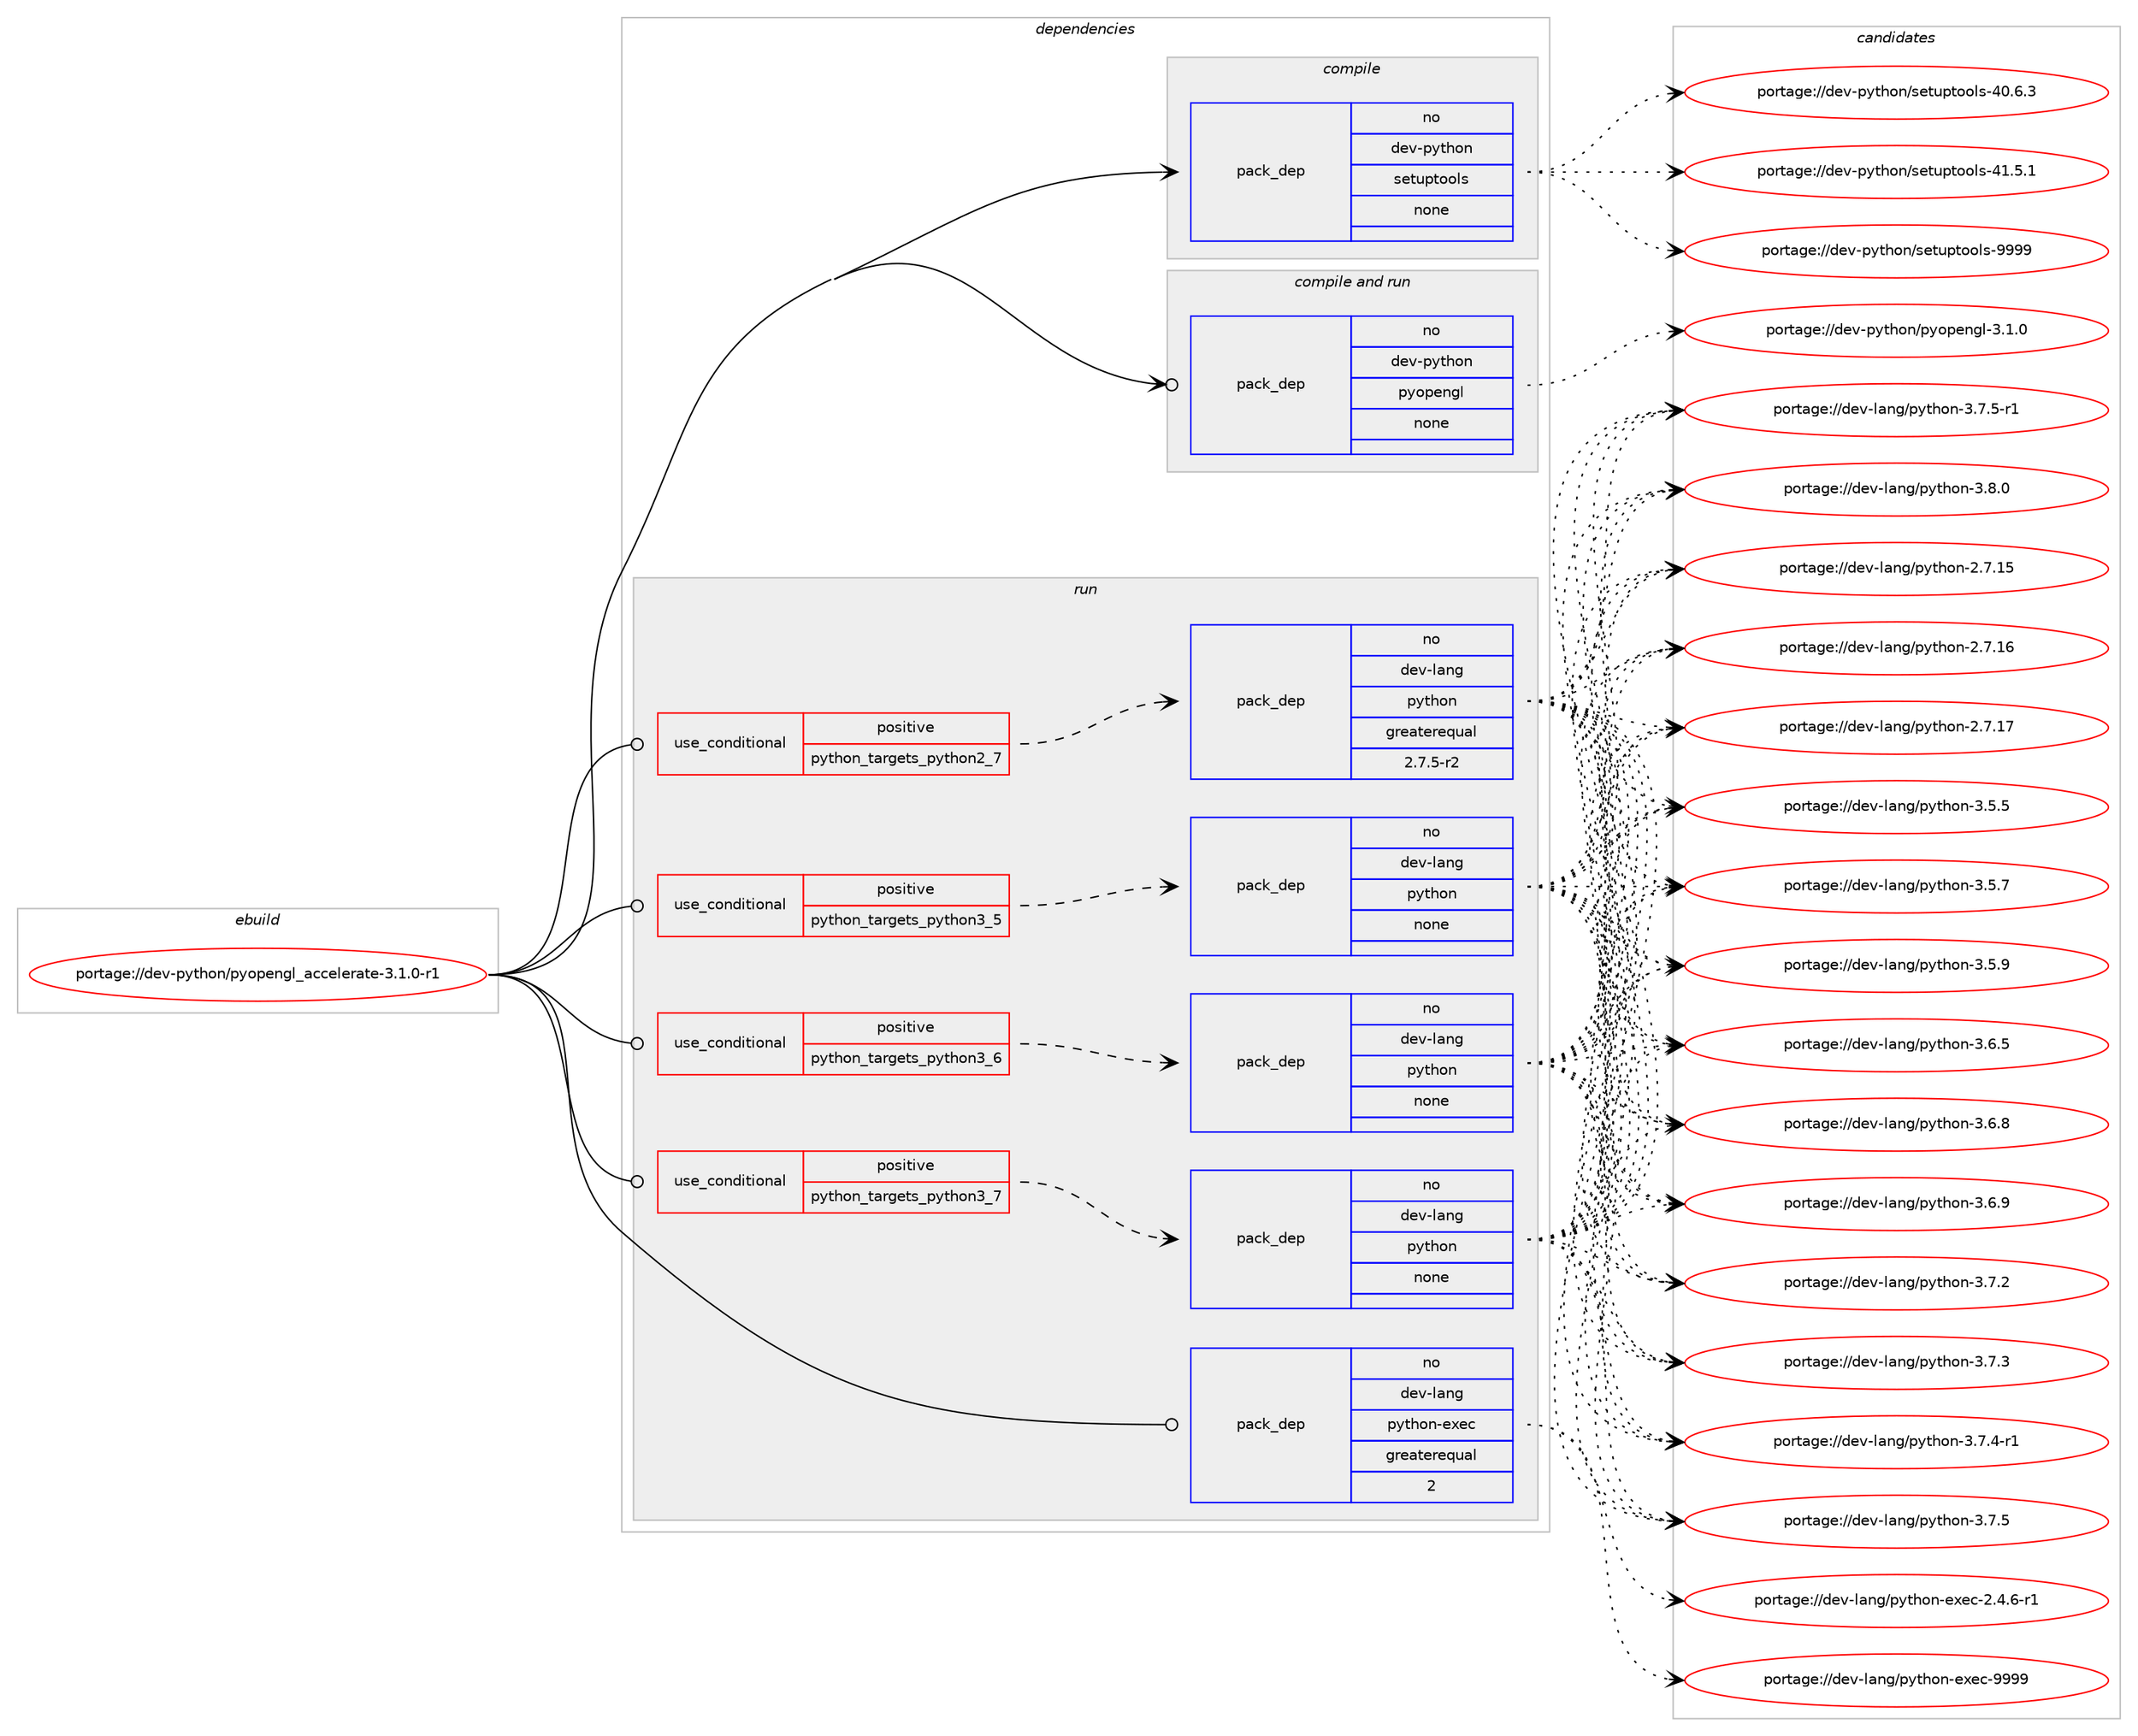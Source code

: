 digraph prolog {

# *************
# Graph options
# *************

newrank=true;
concentrate=true;
compound=true;
graph [rankdir=LR,fontname=Helvetica,fontsize=10,ranksep=1.5];#, ranksep=2.5, nodesep=0.2];
edge  [arrowhead=vee];
node  [fontname=Helvetica,fontsize=10];

# **********
# The ebuild
# **********

subgraph cluster_leftcol {
color=gray;
rank=same;
label=<<i>ebuild</i>>;
id [label="portage://dev-python/pyopengl_accelerate-3.1.0-r1", color=red, width=4, href="../dev-python/pyopengl_accelerate-3.1.0-r1.svg"];
}

# ****************
# The dependencies
# ****************

subgraph cluster_midcol {
color=gray;
label=<<i>dependencies</i>>;
subgraph cluster_compile {
fillcolor="#eeeeee";
style=filled;
label=<<i>compile</i>>;
subgraph pack123313 {
dependency162371 [label=<<TABLE BORDER="0" CELLBORDER="1" CELLSPACING="0" CELLPADDING="4" WIDTH="220"><TR><TD ROWSPAN="6" CELLPADDING="30">pack_dep</TD></TR><TR><TD WIDTH="110">no</TD></TR><TR><TD>dev-python</TD></TR><TR><TD>setuptools</TD></TR><TR><TD>none</TD></TR><TR><TD></TD></TR></TABLE>>, shape=none, color=blue];
}
id:e -> dependency162371:w [weight=20,style="solid",arrowhead="vee"];
}
subgraph cluster_compileandrun {
fillcolor="#eeeeee";
style=filled;
label=<<i>compile and run</i>>;
subgraph pack123314 {
dependency162372 [label=<<TABLE BORDER="0" CELLBORDER="1" CELLSPACING="0" CELLPADDING="4" WIDTH="220"><TR><TD ROWSPAN="6" CELLPADDING="30">pack_dep</TD></TR><TR><TD WIDTH="110">no</TD></TR><TR><TD>dev-python</TD></TR><TR><TD>pyopengl</TD></TR><TR><TD>none</TD></TR><TR><TD></TD></TR></TABLE>>, shape=none, color=blue];
}
id:e -> dependency162372:w [weight=20,style="solid",arrowhead="odotvee"];
}
subgraph cluster_run {
fillcolor="#eeeeee";
style=filled;
label=<<i>run</i>>;
subgraph cond35688 {
dependency162373 [label=<<TABLE BORDER="0" CELLBORDER="1" CELLSPACING="0" CELLPADDING="4"><TR><TD ROWSPAN="3" CELLPADDING="10">use_conditional</TD></TR><TR><TD>positive</TD></TR><TR><TD>python_targets_python2_7</TD></TR></TABLE>>, shape=none, color=red];
subgraph pack123315 {
dependency162374 [label=<<TABLE BORDER="0" CELLBORDER="1" CELLSPACING="0" CELLPADDING="4" WIDTH="220"><TR><TD ROWSPAN="6" CELLPADDING="30">pack_dep</TD></TR><TR><TD WIDTH="110">no</TD></TR><TR><TD>dev-lang</TD></TR><TR><TD>python</TD></TR><TR><TD>greaterequal</TD></TR><TR><TD>2.7.5-r2</TD></TR></TABLE>>, shape=none, color=blue];
}
dependency162373:e -> dependency162374:w [weight=20,style="dashed",arrowhead="vee"];
}
id:e -> dependency162373:w [weight=20,style="solid",arrowhead="odot"];
subgraph cond35689 {
dependency162375 [label=<<TABLE BORDER="0" CELLBORDER="1" CELLSPACING="0" CELLPADDING="4"><TR><TD ROWSPAN="3" CELLPADDING="10">use_conditional</TD></TR><TR><TD>positive</TD></TR><TR><TD>python_targets_python3_5</TD></TR></TABLE>>, shape=none, color=red];
subgraph pack123316 {
dependency162376 [label=<<TABLE BORDER="0" CELLBORDER="1" CELLSPACING="0" CELLPADDING="4" WIDTH="220"><TR><TD ROWSPAN="6" CELLPADDING="30">pack_dep</TD></TR><TR><TD WIDTH="110">no</TD></TR><TR><TD>dev-lang</TD></TR><TR><TD>python</TD></TR><TR><TD>none</TD></TR><TR><TD></TD></TR></TABLE>>, shape=none, color=blue];
}
dependency162375:e -> dependency162376:w [weight=20,style="dashed",arrowhead="vee"];
}
id:e -> dependency162375:w [weight=20,style="solid",arrowhead="odot"];
subgraph cond35690 {
dependency162377 [label=<<TABLE BORDER="0" CELLBORDER="1" CELLSPACING="0" CELLPADDING="4"><TR><TD ROWSPAN="3" CELLPADDING="10">use_conditional</TD></TR><TR><TD>positive</TD></TR><TR><TD>python_targets_python3_6</TD></TR></TABLE>>, shape=none, color=red];
subgraph pack123317 {
dependency162378 [label=<<TABLE BORDER="0" CELLBORDER="1" CELLSPACING="0" CELLPADDING="4" WIDTH="220"><TR><TD ROWSPAN="6" CELLPADDING="30">pack_dep</TD></TR><TR><TD WIDTH="110">no</TD></TR><TR><TD>dev-lang</TD></TR><TR><TD>python</TD></TR><TR><TD>none</TD></TR><TR><TD></TD></TR></TABLE>>, shape=none, color=blue];
}
dependency162377:e -> dependency162378:w [weight=20,style="dashed",arrowhead="vee"];
}
id:e -> dependency162377:w [weight=20,style="solid",arrowhead="odot"];
subgraph cond35691 {
dependency162379 [label=<<TABLE BORDER="0" CELLBORDER="1" CELLSPACING="0" CELLPADDING="4"><TR><TD ROWSPAN="3" CELLPADDING="10">use_conditional</TD></TR><TR><TD>positive</TD></TR><TR><TD>python_targets_python3_7</TD></TR></TABLE>>, shape=none, color=red];
subgraph pack123318 {
dependency162380 [label=<<TABLE BORDER="0" CELLBORDER="1" CELLSPACING="0" CELLPADDING="4" WIDTH="220"><TR><TD ROWSPAN="6" CELLPADDING="30">pack_dep</TD></TR><TR><TD WIDTH="110">no</TD></TR><TR><TD>dev-lang</TD></TR><TR><TD>python</TD></TR><TR><TD>none</TD></TR><TR><TD></TD></TR></TABLE>>, shape=none, color=blue];
}
dependency162379:e -> dependency162380:w [weight=20,style="dashed",arrowhead="vee"];
}
id:e -> dependency162379:w [weight=20,style="solid",arrowhead="odot"];
subgraph pack123319 {
dependency162381 [label=<<TABLE BORDER="0" CELLBORDER="1" CELLSPACING="0" CELLPADDING="4" WIDTH="220"><TR><TD ROWSPAN="6" CELLPADDING="30">pack_dep</TD></TR><TR><TD WIDTH="110">no</TD></TR><TR><TD>dev-lang</TD></TR><TR><TD>python-exec</TD></TR><TR><TD>greaterequal</TD></TR><TR><TD>2</TD></TR></TABLE>>, shape=none, color=blue];
}
id:e -> dependency162381:w [weight=20,style="solid",arrowhead="odot"];
}
}

# **************
# The candidates
# **************

subgraph cluster_choices {
rank=same;
color=gray;
label=<<i>candidates</i>>;

subgraph choice123313 {
color=black;
nodesep=1;
choiceportage100101118451121211161041111104711510111611711211611111110811545524846544651 [label="portage://dev-python/setuptools-40.6.3", color=red, width=4,href="../dev-python/setuptools-40.6.3.svg"];
choiceportage100101118451121211161041111104711510111611711211611111110811545524946534649 [label="portage://dev-python/setuptools-41.5.1", color=red, width=4,href="../dev-python/setuptools-41.5.1.svg"];
choiceportage10010111845112121116104111110471151011161171121161111111081154557575757 [label="portage://dev-python/setuptools-9999", color=red, width=4,href="../dev-python/setuptools-9999.svg"];
dependency162371:e -> choiceportage100101118451121211161041111104711510111611711211611111110811545524846544651:w [style=dotted,weight="100"];
dependency162371:e -> choiceportage100101118451121211161041111104711510111611711211611111110811545524946534649:w [style=dotted,weight="100"];
dependency162371:e -> choiceportage10010111845112121116104111110471151011161171121161111111081154557575757:w [style=dotted,weight="100"];
}
subgraph choice123314 {
color=black;
nodesep=1;
choiceportage1001011184511212111610411111047112121111112101110103108455146494648 [label="portage://dev-python/pyopengl-3.1.0", color=red, width=4,href="../dev-python/pyopengl-3.1.0.svg"];
dependency162372:e -> choiceportage1001011184511212111610411111047112121111112101110103108455146494648:w [style=dotted,weight="100"];
}
subgraph choice123315 {
color=black;
nodesep=1;
choiceportage10010111845108971101034711212111610411111045504655464953 [label="portage://dev-lang/python-2.7.15", color=red, width=4,href="../dev-lang/python-2.7.15.svg"];
choiceportage10010111845108971101034711212111610411111045504655464954 [label="portage://dev-lang/python-2.7.16", color=red, width=4,href="../dev-lang/python-2.7.16.svg"];
choiceportage10010111845108971101034711212111610411111045504655464955 [label="portage://dev-lang/python-2.7.17", color=red, width=4,href="../dev-lang/python-2.7.17.svg"];
choiceportage100101118451089711010347112121116104111110455146534653 [label="portage://dev-lang/python-3.5.5", color=red, width=4,href="../dev-lang/python-3.5.5.svg"];
choiceportage100101118451089711010347112121116104111110455146534655 [label="portage://dev-lang/python-3.5.7", color=red, width=4,href="../dev-lang/python-3.5.7.svg"];
choiceportage100101118451089711010347112121116104111110455146534657 [label="portage://dev-lang/python-3.5.9", color=red, width=4,href="../dev-lang/python-3.5.9.svg"];
choiceportage100101118451089711010347112121116104111110455146544653 [label="portage://dev-lang/python-3.6.5", color=red, width=4,href="../dev-lang/python-3.6.5.svg"];
choiceportage100101118451089711010347112121116104111110455146544656 [label="portage://dev-lang/python-3.6.8", color=red, width=4,href="../dev-lang/python-3.6.8.svg"];
choiceportage100101118451089711010347112121116104111110455146544657 [label="portage://dev-lang/python-3.6.9", color=red, width=4,href="../dev-lang/python-3.6.9.svg"];
choiceportage100101118451089711010347112121116104111110455146554650 [label="portage://dev-lang/python-3.7.2", color=red, width=4,href="../dev-lang/python-3.7.2.svg"];
choiceportage100101118451089711010347112121116104111110455146554651 [label="portage://dev-lang/python-3.7.3", color=red, width=4,href="../dev-lang/python-3.7.3.svg"];
choiceportage1001011184510897110103471121211161041111104551465546524511449 [label="portage://dev-lang/python-3.7.4-r1", color=red, width=4,href="../dev-lang/python-3.7.4-r1.svg"];
choiceportage100101118451089711010347112121116104111110455146554653 [label="portage://dev-lang/python-3.7.5", color=red, width=4,href="../dev-lang/python-3.7.5.svg"];
choiceportage1001011184510897110103471121211161041111104551465546534511449 [label="portage://dev-lang/python-3.7.5-r1", color=red, width=4,href="../dev-lang/python-3.7.5-r1.svg"];
choiceportage100101118451089711010347112121116104111110455146564648 [label="portage://dev-lang/python-3.8.0", color=red, width=4,href="../dev-lang/python-3.8.0.svg"];
dependency162374:e -> choiceportage10010111845108971101034711212111610411111045504655464953:w [style=dotted,weight="100"];
dependency162374:e -> choiceportage10010111845108971101034711212111610411111045504655464954:w [style=dotted,weight="100"];
dependency162374:e -> choiceportage10010111845108971101034711212111610411111045504655464955:w [style=dotted,weight="100"];
dependency162374:e -> choiceportage100101118451089711010347112121116104111110455146534653:w [style=dotted,weight="100"];
dependency162374:e -> choiceportage100101118451089711010347112121116104111110455146534655:w [style=dotted,weight="100"];
dependency162374:e -> choiceportage100101118451089711010347112121116104111110455146534657:w [style=dotted,weight="100"];
dependency162374:e -> choiceportage100101118451089711010347112121116104111110455146544653:w [style=dotted,weight="100"];
dependency162374:e -> choiceportage100101118451089711010347112121116104111110455146544656:w [style=dotted,weight="100"];
dependency162374:e -> choiceportage100101118451089711010347112121116104111110455146544657:w [style=dotted,weight="100"];
dependency162374:e -> choiceportage100101118451089711010347112121116104111110455146554650:w [style=dotted,weight="100"];
dependency162374:e -> choiceportage100101118451089711010347112121116104111110455146554651:w [style=dotted,weight="100"];
dependency162374:e -> choiceportage1001011184510897110103471121211161041111104551465546524511449:w [style=dotted,weight="100"];
dependency162374:e -> choiceportage100101118451089711010347112121116104111110455146554653:w [style=dotted,weight="100"];
dependency162374:e -> choiceportage1001011184510897110103471121211161041111104551465546534511449:w [style=dotted,weight="100"];
dependency162374:e -> choiceportage100101118451089711010347112121116104111110455146564648:w [style=dotted,weight="100"];
}
subgraph choice123316 {
color=black;
nodesep=1;
choiceportage10010111845108971101034711212111610411111045504655464953 [label="portage://dev-lang/python-2.7.15", color=red, width=4,href="../dev-lang/python-2.7.15.svg"];
choiceportage10010111845108971101034711212111610411111045504655464954 [label="portage://dev-lang/python-2.7.16", color=red, width=4,href="../dev-lang/python-2.7.16.svg"];
choiceportage10010111845108971101034711212111610411111045504655464955 [label="portage://dev-lang/python-2.7.17", color=red, width=4,href="../dev-lang/python-2.7.17.svg"];
choiceportage100101118451089711010347112121116104111110455146534653 [label="portage://dev-lang/python-3.5.5", color=red, width=4,href="../dev-lang/python-3.5.5.svg"];
choiceportage100101118451089711010347112121116104111110455146534655 [label="portage://dev-lang/python-3.5.7", color=red, width=4,href="../dev-lang/python-3.5.7.svg"];
choiceportage100101118451089711010347112121116104111110455146534657 [label="portage://dev-lang/python-3.5.9", color=red, width=4,href="../dev-lang/python-3.5.9.svg"];
choiceportage100101118451089711010347112121116104111110455146544653 [label="portage://dev-lang/python-3.6.5", color=red, width=4,href="../dev-lang/python-3.6.5.svg"];
choiceportage100101118451089711010347112121116104111110455146544656 [label="portage://dev-lang/python-3.6.8", color=red, width=4,href="../dev-lang/python-3.6.8.svg"];
choiceportage100101118451089711010347112121116104111110455146544657 [label="portage://dev-lang/python-3.6.9", color=red, width=4,href="../dev-lang/python-3.6.9.svg"];
choiceportage100101118451089711010347112121116104111110455146554650 [label="portage://dev-lang/python-3.7.2", color=red, width=4,href="../dev-lang/python-3.7.2.svg"];
choiceportage100101118451089711010347112121116104111110455146554651 [label="portage://dev-lang/python-3.7.3", color=red, width=4,href="../dev-lang/python-3.7.3.svg"];
choiceportage1001011184510897110103471121211161041111104551465546524511449 [label="portage://dev-lang/python-3.7.4-r1", color=red, width=4,href="../dev-lang/python-3.7.4-r1.svg"];
choiceportage100101118451089711010347112121116104111110455146554653 [label="portage://dev-lang/python-3.7.5", color=red, width=4,href="../dev-lang/python-3.7.5.svg"];
choiceportage1001011184510897110103471121211161041111104551465546534511449 [label="portage://dev-lang/python-3.7.5-r1", color=red, width=4,href="../dev-lang/python-3.7.5-r1.svg"];
choiceportage100101118451089711010347112121116104111110455146564648 [label="portage://dev-lang/python-3.8.0", color=red, width=4,href="../dev-lang/python-3.8.0.svg"];
dependency162376:e -> choiceportage10010111845108971101034711212111610411111045504655464953:w [style=dotted,weight="100"];
dependency162376:e -> choiceportage10010111845108971101034711212111610411111045504655464954:w [style=dotted,weight="100"];
dependency162376:e -> choiceportage10010111845108971101034711212111610411111045504655464955:w [style=dotted,weight="100"];
dependency162376:e -> choiceportage100101118451089711010347112121116104111110455146534653:w [style=dotted,weight="100"];
dependency162376:e -> choiceportage100101118451089711010347112121116104111110455146534655:w [style=dotted,weight="100"];
dependency162376:e -> choiceportage100101118451089711010347112121116104111110455146534657:w [style=dotted,weight="100"];
dependency162376:e -> choiceportage100101118451089711010347112121116104111110455146544653:w [style=dotted,weight="100"];
dependency162376:e -> choiceportage100101118451089711010347112121116104111110455146544656:w [style=dotted,weight="100"];
dependency162376:e -> choiceportage100101118451089711010347112121116104111110455146544657:w [style=dotted,weight="100"];
dependency162376:e -> choiceportage100101118451089711010347112121116104111110455146554650:w [style=dotted,weight="100"];
dependency162376:e -> choiceportage100101118451089711010347112121116104111110455146554651:w [style=dotted,weight="100"];
dependency162376:e -> choiceportage1001011184510897110103471121211161041111104551465546524511449:w [style=dotted,weight="100"];
dependency162376:e -> choiceportage100101118451089711010347112121116104111110455146554653:w [style=dotted,weight="100"];
dependency162376:e -> choiceportage1001011184510897110103471121211161041111104551465546534511449:w [style=dotted,weight="100"];
dependency162376:e -> choiceportage100101118451089711010347112121116104111110455146564648:w [style=dotted,weight="100"];
}
subgraph choice123317 {
color=black;
nodesep=1;
choiceportage10010111845108971101034711212111610411111045504655464953 [label="portage://dev-lang/python-2.7.15", color=red, width=4,href="../dev-lang/python-2.7.15.svg"];
choiceportage10010111845108971101034711212111610411111045504655464954 [label="portage://dev-lang/python-2.7.16", color=red, width=4,href="../dev-lang/python-2.7.16.svg"];
choiceportage10010111845108971101034711212111610411111045504655464955 [label="portage://dev-lang/python-2.7.17", color=red, width=4,href="../dev-lang/python-2.7.17.svg"];
choiceportage100101118451089711010347112121116104111110455146534653 [label="portage://dev-lang/python-3.5.5", color=red, width=4,href="../dev-lang/python-3.5.5.svg"];
choiceportage100101118451089711010347112121116104111110455146534655 [label="portage://dev-lang/python-3.5.7", color=red, width=4,href="../dev-lang/python-3.5.7.svg"];
choiceportage100101118451089711010347112121116104111110455146534657 [label="portage://dev-lang/python-3.5.9", color=red, width=4,href="../dev-lang/python-3.5.9.svg"];
choiceportage100101118451089711010347112121116104111110455146544653 [label="portage://dev-lang/python-3.6.5", color=red, width=4,href="../dev-lang/python-3.6.5.svg"];
choiceportage100101118451089711010347112121116104111110455146544656 [label="portage://dev-lang/python-3.6.8", color=red, width=4,href="../dev-lang/python-3.6.8.svg"];
choiceportage100101118451089711010347112121116104111110455146544657 [label="portage://dev-lang/python-3.6.9", color=red, width=4,href="../dev-lang/python-3.6.9.svg"];
choiceportage100101118451089711010347112121116104111110455146554650 [label="portage://dev-lang/python-3.7.2", color=red, width=4,href="../dev-lang/python-3.7.2.svg"];
choiceportage100101118451089711010347112121116104111110455146554651 [label="portage://dev-lang/python-3.7.3", color=red, width=4,href="../dev-lang/python-3.7.3.svg"];
choiceportage1001011184510897110103471121211161041111104551465546524511449 [label="portage://dev-lang/python-3.7.4-r1", color=red, width=4,href="../dev-lang/python-3.7.4-r1.svg"];
choiceportage100101118451089711010347112121116104111110455146554653 [label="portage://dev-lang/python-3.7.5", color=red, width=4,href="../dev-lang/python-3.7.5.svg"];
choiceportage1001011184510897110103471121211161041111104551465546534511449 [label="portage://dev-lang/python-3.7.5-r1", color=red, width=4,href="../dev-lang/python-3.7.5-r1.svg"];
choiceportage100101118451089711010347112121116104111110455146564648 [label="portage://dev-lang/python-3.8.0", color=red, width=4,href="../dev-lang/python-3.8.0.svg"];
dependency162378:e -> choiceportage10010111845108971101034711212111610411111045504655464953:w [style=dotted,weight="100"];
dependency162378:e -> choiceportage10010111845108971101034711212111610411111045504655464954:w [style=dotted,weight="100"];
dependency162378:e -> choiceportage10010111845108971101034711212111610411111045504655464955:w [style=dotted,weight="100"];
dependency162378:e -> choiceportage100101118451089711010347112121116104111110455146534653:w [style=dotted,weight="100"];
dependency162378:e -> choiceportage100101118451089711010347112121116104111110455146534655:w [style=dotted,weight="100"];
dependency162378:e -> choiceportage100101118451089711010347112121116104111110455146534657:w [style=dotted,weight="100"];
dependency162378:e -> choiceportage100101118451089711010347112121116104111110455146544653:w [style=dotted,weight="100"];
dependency162378:e -> choiceportage100101118451089711010347112121116104111110455146544656:w [style=dotted,weight="100"];
dependency162378:e -> choiceportage100101118451089711010347112121116104111110455146544657:w [style=dotted,weight="100"];
dependency162378:e -> choiceportage100101118451089711010347112121116104111110455146554650:w [style=dotted,weight="100"];
dependency162378:e -> choiceportage100101118451089711010347112121116104111110455146554651:w [style=dotted,weight="100"];
dependency162378:e -> choiceportage1001011184510897110103471121211161041111104551465546524511449:w [style=dotted,weight="100"];
dependency162378:e -> choiceportage100101118451089711010347112121116104111110455146554653:w [style=dotted,weight="100"];
dependency162378:e -> choiceportage1001011184510897110103471121211161041111104551465546534511449:w [style=dotted,weight="100"];
dependency162378:e -> choiceportage100101118451089711010347112121116104111110455146564648:w [style=dotted,weight="100"];
}
subgraph choice123318 {
color=black;
nodesep=1;
choiceportage10010111845108971101034711212111610411111045504655464953 [label="portage://dev-lang/python-2.7.15", color=red, width=4,href="../dev-lang/python-2.7.15.svg"];
choiceportage10010111845108971101034711212111610411111045504655464954 [label="portage://dev-lang/python-2.7.16", color=red, width=4,href="../dev-lang/python-2.7.16.svg"];
choiceportage10010111845108971101034711212111610411111045504655464955 [label="portage://dev-lang/python-2.7.17", color=red, width=4,href="../dev-lang/python-2.7.17.svg"];
choiceportage100101118451089711010347112121116104111110455146534653 [label="portage://dev-lang/python-3.5.5", color=red, width=4,href="../dev-lang/python-3.5.5.svg"];
choiceportage100101118451089711010347112121116104111110455146534655 [label="portage://dev-lang/python-3.5.7", color=red, width=4,href="../dev-lang/python-3.5.7.svg"];
choiceportage100101118451089711010347112121116104111110455146534657 [label="portage://dev-lang/python-3.5.9", color=red, width=4,href="../dev-lang/python-3.5.9.svg"];
choiceportage100101118451089711010347112121116104111110455146544653 [label="portage://dev-lang/python-3.6.5", color=red, width=4,href="../dev-lang/python-3.6.5.svg"];
choiceportage100101118451089711010347112121116104111110455146544656 [label="portage://dev-lang/python-3.6.8", color=red, width=4,href="../dev-lang/python-3.6.8.svg"];
choiceportage100101118451089711010347112121116104111110455146544657 [label="portage://dev-lang/python-3.6.9", color=red, width=4,href="../dev-lang/python-3.6.9.svg"];
choiceportage100101118451089711010347112121116104111110455146554650 [label="portage://dev-lang/python-3.7.2", color=red, width=4,href="../dev-lang/python-3.7.2.svg"];
choiceportage100101118451089711010347112121116104111110455146554651 [label="portage://dev-lang/python-3.7.3", color=red, width=4,href="../dev-lang/python-3.7.3.svg"];
choiceportage1001011184510897110103471121211161041111104551465546524511449 [label="portage://dev-lang/python-3.7.4-r1", color=red, width=4,href="../dev-lang/python-3.7.4-r1.svg"];
choiceportage100101118451089711010347112121116104111110455146554653 [label="portage://dev-lang/python-3.7.5", color=red, width=4,href="../dev-lang/python-3.7.5.svg"];
choiceportage1001011184510897110103471121211161041111104551465546534511449 [label="portage://dev-lang/python-3.7.5-r1", color=red, width=4,href="../dev-lang/python-3.7.5-r1.svg"];
choiceportage100101118451089711010347112121116104111110455146564648 [label="portage://dev-lang/python-3.8.0", color=red, width=4,href="../dev-lang/python-3.8.0.svg"];
dependency162380:e -> choiceportage10010111845108971101034711212111610411111045504655464953:w [style=dotted,weight="100"];
dependency162380:e -> choiceportage10010111845108971101034711212111610411111045504655464954:w [style=dotted,weight="100"];
dependency162380:e -> choiceportage10010111845108971101034711212111610411111045504655464955:w [style=dotted,weight="100"];
dependency162380:e -> choiceportage100101118451089711010347112121116104111110455146534653:w [style=dotted,weight="100"];
dependency162380:e -> choiceportage100101118451089711010347112121116104111110455146534655:w [style=dotted,weight="100"];
dependency162380:e -> choiceportage100101118451089711010347112121116104111110455146534657:w [style=dotted,weight="100"];
dependency162380:e -> choiceportage100101118451089711010347112121116104111110455146544653:w [style=dotted,weight="100"];
dependency162380:e -> choiceportage100101118451089711010347112121116104111110455146544656:w [style=dotted,weight="100"];
dependency162380:e -> choiceportage100101118451089711010347112121116104111110455146544657:w [style=dotted,weight="100"];
dependency162380:e -> choiceportage100101118451089711010347112121116104111110455146554650:w [style=dotted,weight="100"];
dependency162380:e -> choiceportage100101118451089711010347112121116104111110455146554651:w [style=dotted,weight="100"];
dependency162380:e -> choiceportage1001011184510897110103471121211161041111104551465546524511449:w [style=dotted,weight="100"];
dependency162380:e -> choiceportage100101118451089711010347112121116104111110455146554653:w [style=dotted,weight="100"];
dependency162380:e -> choiceportage1001011184510897110103471121211161041111104551465546534511449:w [style=dotted,weight="100"];
dependency162380:e -> choiceportage100101118451089711010347112121116104111110455146564648:w [style=dotted,weight="100"];
}
subgraph choice123319 {
color=black;
nodesep=1;
choiceportage10010111845108971101034711212111610411111045101120101994550465246544511449 [label="portage://dev-lang/python-exec-2.4.6-r1", color=red, width=4,href="../dev-lang/python-exec-2.4.6-r1.svg"];
choiceportage10010111845108971101034711212111610411111045101120101994557575757 [label="portage://dev-lang/python-exec-9999", color=red, width=4,href="../dev-lang/python-exec-9999.svg"];
dependency162381:e -> choiceportage10010111845108971101034711212111610411111045101120101994550465246544511449:w [style=dotted,weight="100"];
dependency162381:e -> choiceportage10010111845108971101034711212111610411111045101120101994557575757:w [style=dotted,weight="100"];
}
}

}
